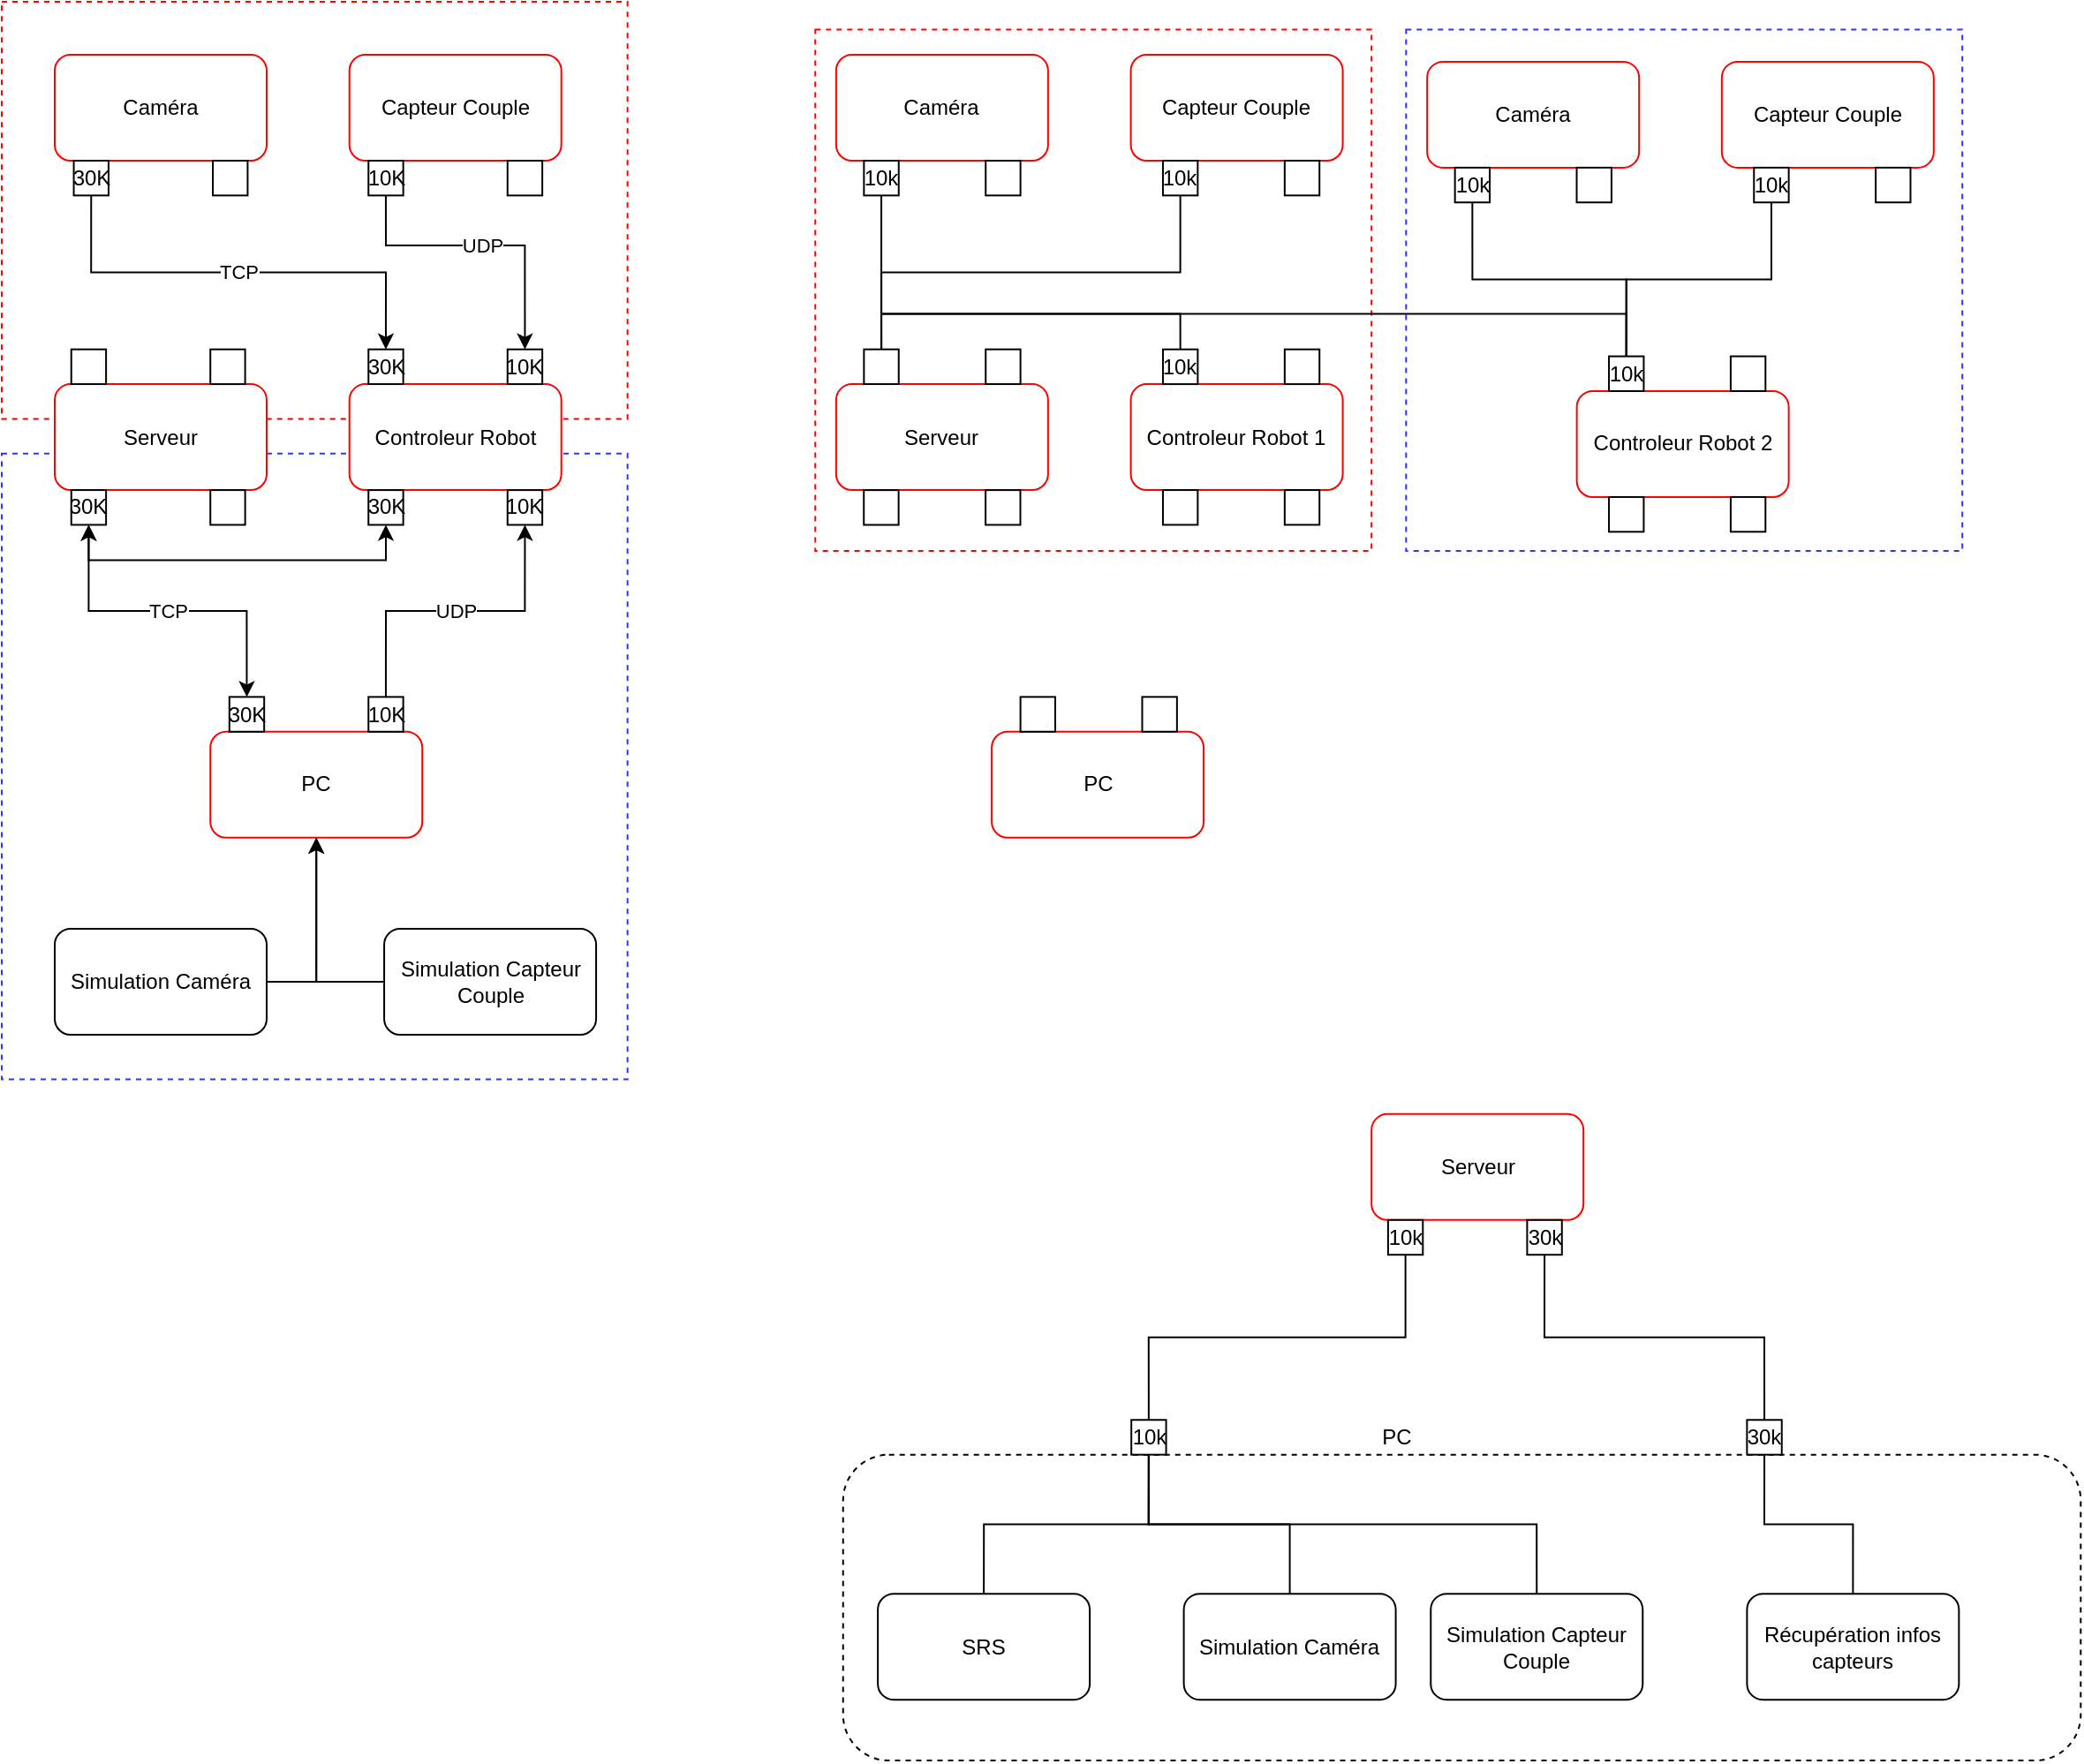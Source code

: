 <mxfile version="17.2.4" type="device"><diagram id="symEUgIa1s-B51x7ZJpL" name="Page-1"><mxGraphModel dx="1102" dy="863" grid="1" gridSize="3.937" guides="1" tooltips="1" connect="1" arrows="1" fold="1" page="1" pageScale="1" pageWidth="827" pageHeight="1169" math="0" shadow="0"><root><mxCell id="0"/><mxCell id="1" parent="0"/><mxCell id="ca8hgtlipQwdxCiFbQDY-117" value="" style="rounded=1;whiteSpace=wrap;html=1;dashed=1;strokeColor=#000000;fillColor=none;connectable=0;allowArrows=0;" vertex="1" parent="1"><mxGeometry x="476.38" y="822.83" width="700.78" height="173.23" as="geometry"/></mxCell><mxCell id="ca8hgtlipQwdxCiFbQDY-94" value="" style="rounded=0;whiteSpace=wrap;html=1;dashed=1;strokeColor=#FF0000;fillColor=none;connectable=0;allowArrows=0;" vertex="1" parent="1"><mxGeometry x="460.63" y="15.75" width="314.96" height="295.27" as="geometry"/></mxCell><mxCell id="ca8hgtlipQwdxCiFbQDY-95" value="" style="rounded=0;whiteSpace=wrap;html=1;dashed=1;strokeColor=#3333FF;fillColor=none;connectable=0;allowArrows=0;" vertex="1" parent="1"><mxGeometry x="795.147" y="15.747" width="314.96" height="295.27" as="geometry"/></mxCell><mxCell id="ca8hgtlipQwdxCiFbQDY-43" value="" style="rounded=0;whiteSpace=wrap;html=1;fillColor=none;dashed=1;strokeColor=#3333FF;connectable=0;allowArrows=0;" vertex="1" parent="1"><mxGeometry y="255.9" width="354.33" height="354.34" as="geometry"/></mxCell><mxCell id="ca8hgtlipQwdxCiFbQDY-44" value="" style="rounded=0;whiteSpace=wrap;html=1;dashed=1;strokeColor=#FF0000;fillColor=none;connectable=0;allowArrows=0;" vertex="1" parent="1"><mxGeometry width="354.33" height="236.22" as="geometry"/></mxCell><mxCell id="ca8hgtlipQwdxCiFbQDY-1" value="Caméra" style="rounded=1;whiteSpace=wrap;html=1;strokeColor=#FF0000;" vertex="1" parent="1"><mxGeometry x="30" y="30" width="120" height="60" as="geometry"/></mxCell><mxCell id="ca8hgtlipQwdxCiFbQDY-2" value="Capteur Couple" style="rounded=1;whiteSpace=wrap;html=1;strokeColor=#FF0000;" vertex="1" parent="1"><mxGeometry x="196.85" y="30" width="120" height="60" as="geometry"/></mxCell><mxCell id="ca8hgtlipQwdxCiFbQDY-3" value="PC" style="rounded=1;whiteSpace=wrap;html=1;strokeColor=#FF0000;" vertex="1" parent="1"><mxGeometry x="118.11" y="413.39" width="120" height="60" as="geometry"/></mxCell><mxCell id="ca8hgtlipQwdxCiFbQDY-4" value="Controleur Robot" style="rounded=1;whiteSpace=wrap;html=1;strokeColor=#FF0000;" vertex="1" parent="1"><mxGeometry x="196.85" y="216.54" width="120" height="60" as="geometry"/></mxCell><mxCell id="ca8hgtlipQwdxCiFbQDY-5" value="Serveur" style="rounded=1;whiteSpace=wrap;html=1;strokeColor=#FF0000;" vertex="1" parent="1"><mxGeometry x="30" y="216.54" width="120" height="60" as="geometry"/></mxCell><mxCell id="ca8hgtlipQwdxCiFbQDY-20" style="edgeStyle=orthogonalEdgeStyle;rounded=0;orthogonalLoop=1;jettySize=auto;html=1;exitX=1;exitY=0.5;exitDx=0;exitDy=0;entryX=0.5;entryY=1;entryDx=0;entryDy=0;strokeColor=#000000;" edge="1" parent="1" source="ca8hgtlipQwdxCiFbQDY-16" target="ca8hgtlipQwdxCiFbQDY-3"><mxGeometry relative="1" as="geometry"/></mxCell><mxCell id="ca8hgtlipQwdxCiFbQDY-16" value="Simulation Caméra" style="rounded=1;whiteSpace=wrap;html=1;" vertex="1" parent="1"><mxGeometry x="29.995" y="524.995" width="120" height="60" as="geometry"/></mxCell><mxCell id="ca8hgtlipQwdxCiFbQDY-19" style="edgeStyle=orthogonalEdgeStyle;rounded=0;orthogonalLoop=1;jettySize=auto;html=1;exitX=0;exitY=0.5;exitDx=0;exitDy=0;entryX=0.5;entryY=1;entryDx=0;entryDy=0;strokeColor=#000000;" edge="1" parent="1" source="ca8hgtlipQwdxCiFbQDY-17" target="ca8hgtlipQwdxCiFbQDY-3"><mxGeometry relative="1" as="geometry"/></mxCell><mxCell id="ca8hgtlipQwdxCiFbQDY-17" value="Simulation Capteur Couple" style="rounded=1;whiteSpace=wrap;html=1;" vertex="1" parent="1"><mxGeometry x="216.535" y="525.005" width="120" height="60" as="geometry"/></mxCell><mxCell id="ca8hgtlipQwdxCiFbQDY-37" style="edgeStyle=orthogonalEdgeStyle;rounded=0;orthogonalLoop=1;jettySize=auto;html=1;exitX=0.5;exitY=1;exitDx=0;exitDy=0;entryX=0.5;entryY=1;entryDx=0;entryDy=0;startArrow=classic;startFill=1;strokeColor=#000000;" edge="1" parent="1" source="ca8hgtlipQwdxCiFbQDY-26" target="ca8hgtlipQwdxCiFbQDY-30"><mxGeometry relative="1" as="geometry"/></mxCell><mxCell id="ca8hgtlipQwdxCiFbQDY-26" value="30K" style="rounded=0;whiteSpace=wrap;html=1;aspect=fixed;" vertex="1" parent="1"><mxGeometry x="39.37" y="276.54" width="19.69" height="19.69" as="geometry"/></mxCell><mxCell id="ca8hgtlipQwdxCiFbQDY-27" value="" style="rounded=0;whiteSpace=wrap;html=1;aspect=fixed;" vertex="1" parent="1"><mxGeometry x="118.115" y="276.545" width="19.69" height="19.69" as="geometry"/></mxCell><mxCell id="ca8hgtlipQwdxCiFbQDY-28" value="" style="rounded=0;whiteSpace=wrap;html=1;aspect=fixed;" vertex="1" parent="1"><mxGeometry x="39.365" y="196.845" width="19.69" height="19.69" as="geometry"/></mxCell><mxCell id="ca8hgtlipQwdxCiFbQDY-29" value="" style="rounded=0;whiteSpace=wrap;html=1;aspect=fixed;" vertex="1" parent="1"><mxGeometry x="118.11" y="196.85" width="19.69" height="19.69" as="geometry"/></mxCell><mxCell id="ca8hgtlipQwdxCiFbQDY-30" value="30K" style="rounded=0;whiteSpace=wrap;html=1;aspect=fixed;" vertex="1" parent="1"><mxGeometry x="207.63" y="276.55" width="19.69" height="19.69" as="geometry"/></mxCell><mxCell id="ca8hgtlipQwdxCiFbQDY-31" value="10K" style="rounded=0;whiteSpace=wrap;html=1;aspect=fixed;" vertex="1" parent="1"><mxGeometry x="286.375" y="276.555" width="19.69" height="19.69" as="geometry"/></mxCell><mxCell id="ca8hgtlipQwdxCiFbQDY-32" value="30K" style="rounded=0;whiteSpace=wrap;html=1;aspect=fixed;" vertex="1" parent="1"><mxGeometry x="207.635" y="196.845" width="19.69" height="19.69" as="geometry"/></mxCell><mxCell id="ca8hgtlipQwdxCiFbQDY-33" value="10K" style="rounded=0;whiteSpace=wrap;html=1;aspect=fixed;" vertex="1" parent="1"><mxGeometry x="286.38" y="196.85" width="19.69" height="19.69" as="geometry"/></mxCell><mxCell id="ca8hgtlipQwdxCiFbQDY-36" value="TCP" style="edgeStyle=orthogonalEdgeStyle;rounded=0;orthogonalLoop=1;jettySize=auto;html=1;exitX=0.5;exitY=0;exitDx=0;exitDy=0;entryX=0.5;entryY=1;entryDx=0;entryDy=0;strokeColor=#000000;startArrow=classic;startFill=1;" edge="1" parent="1" source="ca8hgtlipQwdxCiFbQDY-34" target="ca8hgtlipQwdxCiFbQDY-26"><mxGeometry relative="1" as="geometry"/></mxCell><mxCell id="ca8hgtlipQwdxCiFbQDY-34" value="30K" style="rounded=0;whiteSpace=wrap;html=1;aspect=fixed;" vertex="1" parent="1"><mxGeometry x="128.89" y="393.69" width="19.69" height="19.69" as="geometry"/></mxCell><mxCell id="ca8hgtlipQwdxCiFbQDY-38" value="UDP" style="edgeStyle=orthogonalEdgeStyle;rounded=0;orthogonalLoop=1;jettySize=auto;html=1;exitX=0.5;exitY=0;exitDx=0;exitDy=0;entryX=0.5;entryY=1;entryDx=0;entryDy=0;startArrow=none;startFill=0;strokeColor=#000000;" edge="1" parent="1" source="ca8hgtlipQwdxCiFbQDY-35" target="ca8hgtlipQwdxCiFbQDY-31"><mxGeometry relative="1" as="geometry"/></mxCell><mxCell id="ca8hgtlipQwdxCiFbQDY-35" value="10K" style="rounded=0;whiteSpace=wrap;html=1;aspect=fixed;" vertex="1" parent="1"><mxGeometry x="207.635" y="393.695" width="19.69" height="19.69" as="geometry"/></mxCell><mxCell id="ca8hgtlipQwdxCiFbQDY-46" value="TCP" style="edgeStyle=orthogonalEdgeStyle;rounded=0;orthogonalLoop=1;jettySize=auto;html=1;exitX=0.5;exitY=1;exitDx=0;exitDy=0;entryX=0.5;entryY=0;entryDx=0;entryDy=0;startArrow=none;startFill=0;strokeColor=#000000;" edge="1" parent="1" source="ca8hgtlipQwdxCiFbQDY-39" target="ca8hgtlipQwdxCiFbQDY-32"><mxGeometry relative="1" as="geometry"/></mxCell><mxCell id="ca8hgtlipQwdxCiFbQDY-39" value="30K" style="rounded=0;whiteSpace=wrap;html=1;aspect=fixed;" vertex="1" parent="1"><mxGeometry x="40.78" y="90.0" width="19.69" height="19.69" as="geometry"/></mxCell><mxCell id="ca8hgtlipQwdxCiFbQDY-40" value="" style="rounded=0;whiteSpace=wrap;html=1;aspect=fixed;" vertex="1" parent="1"><mxGeometry x="119.525" y="90.005" width="19.69" height="19.69" as="geometry"/></mxCell><mxCell id="ca8hgtlipQwdxCiFbQDY-48" value="UDP" style="edgeStyle=orthogonalEdgeStyle;rounded=0;orthogonalLoop=1;jettySize=auto;html=1;exitX=0.5;exitY=1;exitDx=0;exitDy=0;entryX=0.5;entryY=0;entryDx=0;entryDy=0;startArrow=none;startFill=0;strokeColor=#000000;" edge="1" parent="1" source="ca8hgtlipQwdxCiFbQDY-41" target="ca8hgtlipQwdxCiFbQDY-33"><mxGeometry relative="1" as="geometry"><Array as="points"><mxPoint x="218" y="138"/><mxPoint x="296" y="138"/></Array></mxGeometry></mxCell><mxCell id="ca8hgtlipQwdxCiFbQDY-41" value="10K" style="rounded=0;whiteSpace=wrap;html=1;aspect=fixed;" vertex="1" parent="1"><mxGeometry x="207.635" y="90.005" width="19.69" height="19.69" as="geometry"/></mxCell><mxCell id="ca8hgtlipQwdxCiFbQDY-42" value="" style="rounded=0;whiteSpace=wrap;html=1;aspect=fixed;" vertex="1" parent="1"><mxGeometry x="286.38" y="90.01" width="19.69" height="19.69" as="geometry"/></mxCell><mxCell id="ca8hgtlipQwdxCiFbQDY-50" value="Caméra" style="rounded=1;whiteSpace=wrap;html=1;strokeColor=#FF0000;" vertex="1" parent="1"><mxGeometry x="472.435" y="30.005" width="120" height="60" as="geometry"/></mxCell><mxCell id="ca8hgtlipQwdxCiFbQDY-51" value="Capteur Couple" style="rounded=1;whiteSpace=wrap;html=1;strokeColor=#FF0000;" vertex="1" parent="1"><mxGeometry x="639.285" y="30.005" width="120" height="60" as="geometry"/></mxCell><mxCell id="ca8hgtlipQwdxCiFbQDY-52" value="PC" style="rounded=1;whiteSpace=wrap;html=1;strokeColor=#FF0000;" vertex="1" parent="1"><mxGeometry x="560.545" y="413.395" width="120" height="60" as="geometry"/></mxCell><mxCell id="ca8hgtlipQwdxCiFbQDY-53" value="Controleur Robot 1" style="rounded=1;whiteSpace=wrap;html=1;strokeColor=#FF0000;" vertex="1" parent="1"><mxGeometry x="639.285" y="216.545" width="120" height="60" as="geometry"/></mxCell><mxCell id="ca8hgtlipQwdxCiFbQDY-54" value="Serveur" style="rounded=1;whiteSpace=wrap;html=1;strokeColor=#FF0000;" vertex="1" parent="1"><mxGeometry x="472.435" y="216.545" width="120" height="60" as="geometry"/></mxCell><mxCell id="ca8hgtlipQwdxCiFbQDY-69" style="edgeStyle=orthogonalEdgeStyle;rounded=0;orthogonalLoop=1;jettySize=auto;html=1;exitX=0.5;exitY=1;exitDx=0;exitDy=0;entryX=0.5;entryY=0;entryDx=0;entryDy=0;startArrow=none;startFill=0;strokeColor=#000000;endArrow=none;endFill=0;" edge="1" parent="1" source="ca8hgtlipQwdxCiFbQDY-55" target="ca8hgtlipQwdxCiFbQDY-63"><mxGeometry relative="1" as="geometry"/></mxCell><mxCell id="ca8hgtlipQwdxCiFbQDY-55" value="10k" style="rounded=0;whiteSpace=wrap;html=1;aspect=fixed;" vertex="1" parent="1"><mxGeometry x="488.185" y="90.005" width="19.69" height="19.69" as="geometry"/></mxCell><mxCell id="ca8hgtlipQwdxCiFbQDY-56" value="" style="rounded=0;whiteSpace=wrap;html=1;aspect=fixed;" vertex="1" parent="1"><mxGeometry x="557.12" y="90.0" width="19.69" height="19.69" as="geometry"/></mxCell><mxCell id="ca8hgtlipQwdxCiFbQDY-70" style="edgeStyle=orthogonalEdgeStyle;rounded=0;orthogonalLoop=1;jettySize=auto;html=1;exitX=0.5;exitY=1;exitDx=0;exitDy=0;startArrow=none;startFill=0;strokeColor=#000000;endArrow=none;endFill=0;" edge="1" parent="1" source="ca8hgtlipQwdxCiFbQDY-57" target="ca8hgtlipQwdxCiFbQDY-63"><mxGeometry relative="1" as="geometry"/></mxCell><mxCell id="ca8hgtlipQwdxCiFbQDY-57" value="10k" style="rounded=0;whiteSpace=wrap;html=1;aspect=fixed;" vertex="1" parent="1"><mxGeometry x="657.482" y="90.002" width="19.69" height="19.69" as="geometry"/></mxCell><mxCell id="ca8hgtlipQwdxCiFbQDY-58" value="" style="rounded=0;whiteSpace=wrap;html=1;aspect=fixed;" vertex="1" parent="1"><mxGeometry x="726.417" y="89.997" width="19.69" height="19.69" as="geometry"/></mxCell><mxCell id="ca8hgtlipQwdxCiFbQDY-59" value="" style="rounded=0;whiteSpace=wrap;html=1;aspect=fixed;" vertex="1" parent="1"><mxGeometry x="488.119" y="276.559" width="19.69" height="19.69" as="geometry"/></mxCell><mxCell id="ca8hgtlipQwdxCiFbQDY-60" value="" style="rounded=0;whiteSpace=wrap;html=1;aspect=fixed;" vertex="1" parent="1"><mxGeometry x="557.054" y="276.554" width="19.69" height="19.69" as="geometry"/></mxCell><mxCell id="ca8hgtlipQwdxCiFbQDY-61" value="" style="rounded=0;whiteSpace=wrap;html=1;aspect=fixed;" vertex="1" parent="1"><mxGeometry x="657.486" y="276.536" width="19.69" height="19.69" as="geometry"/></mxCell><mxCell id="ca8hgtlipQwdxCiFbQDY-62" value="" style="rounded=0;whiteSpace=wrap;html=1;aspect=fixed;" vertex="1" parent="1"><mxGeometry x="726.421" y="276.531" width="19.69" height="19.69" as="geometry"/></mxCell><mxCell id="ca8hgtlipQwdxCiFbQDY-63" value="" style="rounded=0;whiteSpace=wrap;html=1;aspect=fixed;" vertex="1" parent="1"><mxGeometry x="488.183" y="196.843" width="19.69" height="19.69" as="geometry"/></mxCell><mxCell id="ca8hgtlipQwdxCiFbQDY-64" value="" style="rounded=0;whiteSpace=wrap;html=1;aspect=fixed;" vertex="1" parent="1"><mxGeometry x="557.118" y="196.838" width="19.69" height="19.69" as="geometry"/></mxCell><mxCell id="ca8hgtlipQwdxCiFbQDY-71" style="edgeStyle=orthogonalEdgeStyle;rounded=0;orthogonalLoop=1;jettySize=auto;html=1;exitX=0.5;exitY=0;exitDx=0;exitDy=0;entryX=0.5;entryY=0;entryDx=0;entryDy=0;startArrow=none;startFill=0;strokeColor=#000000;endArrow=none;endFill=0;" edge="1" parent="1" source="ca8hgtlipQwdxCiFbQDY-65" target="ca8hgtlipQwdxCiFbQDY-63"><mxGeometry relative="1" as="geometry"/></mxCell><mxCell id="ca8hgtlipQwdxCiFbQDY-65" value="10k" style="rounded=0;whiteSpace=wrap;html=1;aspect=fixed;" vertex="1" parent="1"><mxGeometry x="657.49" y="196.86" width="19.69" height="19.69" as="geometry"/></mxCell><mxCell id="ca8hgtlipQwdxCiFbQDY-66" value="" style="rounded=0;whiteSpace=wrap;html=1;aspect=fixed;" vertex="1" parent="1"><mxGeometry x="726.425" y="196.855" width="19.69" height="19.69" as="geometry"/></mxCell><mxCell id="ca8hgtlipQwdxCiFbQDY-67" value="" style="rounded=0;whiteSpace=wrap;html=1;aspect=fixed;" vertex="1" parent="1"><mxGeometry x="576.807" y="393.687" width="19.69" height="19.69" as="geometry"/></mxCell><mxCell id="ca8hgtlipQwdxCiFbQDY-68" value="" style="rounded=0;whiteSpace=wrap;html=1;aspect=fixed;" vertex="1" parent="1"><mxGeometry x="645.742" y="393.682" width="19.69" height="19.69" as="geometry"/></mxCell><mxCell id="ca8hgtlipQwdxCiFbQDY-72" value="Caméra" style="rounded=1;whiteSpace=wrap;html=1;strokeColor=#FF0000;" vertex="1" parent="1"><mxGeometry x="807.082" y="33.942" width="120" height="60" as="geometry"/></mxCell><mxCell id="ca8hgtlipQwdxCiFbQDY-73" value="Capteur Couple" style="rounded=1;whiteSpace=wrap;html=1;strokeColor=#FF0000;" vertex="1" parent="1"><mxGeometry x="973.932" y="33.942" width="120" height="60" as="geometry"/></mxCell><mxCell id="ca8hgtlipQwdxCiFbQDY-74" value="Controleur Robot 2" style="rounded=1;whiteSpace=wrap;html=1;strokeColor=#FF0000;" vertex="1" parent="1"><mxGeometry x="891.822" y="220.482" width="120" height="60" as="geometry"/></mxCell><mxCell id="ca8hgtlipQwdxCiFbQDY-91" style="edgeStyle=orthogonalEdgeStyle;rounded=0;orthogonalLoop=1;jettySize=auto;html=1;exitX=0.5;exitY=1;exitDx=0;exitDy=0;entryX=0.5;entryY=0;entryDx=0;entryDy=0;startArrow=none;startFill=0;strokeColor=#000000;endArrow=none;endFill=0;" edge="1" parent="1" source="ca8hgtlipQwdxCiFbQDY-77" target="ca8hgtlipQwdxCiFbQDY-89"><mxGeometry relative="1" as="geometry"/></mxCell><mxCell id="ca8hgtlipQwdxCiFbQDY-77" value="10k" style="rounded=0;whiteSpace=wrap;html=1;aspect=fixed;" vertex="1" parent="1"><mxGeometry x="822.832" y="93.942" width="19.69" height="19.69" as="geometry"/></mxCell><mxCell id="ca8hgtlipQwdxCiFbQDY-78" value="" style="rounded=0;whiteSpace=wrap;html=1;aspect=fixed;" vertex="1" parent="1"><mxGeometry x="891.767" y="93.937" width="19.69" height="19.69" as="geometry"/></mxCell><mxCell id="ca8hgtlipQwdxCiFbQDY-92" style="edgeStyle=orthogonalEdgeStyle;rounded=0;orthogonalLoop=1;jettySize=auto;html=1;exitX=0.5;exitY=1;exitDx=0;exitDy=0;startArrow=none;startFill=0;strokeColor=#000000;endArrow=none;endFill=0;" edge="1" parent="1" source="ca8hgtlipQwdxCiFbQDY-80" target="ca8hgtlipQwdxCiFbQDY-89"><mxGeometry relative="1" as="geometry"/></mxCell><mxCell id="ca8hgtlipQwdxCiFbQDY-80" value="10k" style="rounded=0;whiteSpace=wrap;html=1;aspect=fixed;" vertex="1" parent="1"><mxGeometry x="992.129" y="93.939" width="19.69" height="19.69" as="geometry"/></mxCell><mxCell id="ca8hgtlipQwdxCiFbQDY-81" value="" style="rounded=0;whiteSpace=wrap;html=1;aspect=fixed;" vertex="1" parent="1"><mxGeometry x="1061.064" y="93.934" width="19.69" height="19.69" as="geometry"/></mxCell><mxCell id="ca8hgtlipQwdxCiFbQDY-84" value="" style="rounded=0;whiteSpace=wrap;html=1;aspect=fixed;" vertex="1" parent="1"><mxGeometry x="910.023" y="280.473" width="19.69" height="19.69" as="geometry"/></mxCell><mxCell id="ca8hgtlipQwdxCiFbQDY-85" value="" style="rounded=0;whiteSpace=wrap;html=1;aspect=fixed;" vertex="1" parent="1"><mxGeometry x="978.958" y="280.468" width="19.69" height="19.69" as="geometry"/></mxCell><mxCell id="ca8hgtlipQwdxCiFbQDY-93" style="edgeStyle=orthogonalEdgeStyle;rounded=0;orthogonalLoop=1;jettySize=auto;html=1;exitX=0.5;exitY=0;exitDx=0;exitDy=0;entryX=0.5;entryY=0;entryDx=0;entryDy=0;startArrow=none;startFill=0;strokeColor=#000000;endArrow=none;endFill=0;" edge="1" parent="1" source="ca8hgtlipQwdxCiFbQDY-89" target="ca8hgtlipQwdxCiFbQDY-63"><mxGeometry relative="1" as="geometry"/></mxCell><mxCell id="ca8hgtlipQwdxCiFbQDY-89" value="10k" style="rounded=0;whiteSpace=wrap;html=1;aspect=fixed;" vertex="1" parent="1"><mxGeometry x="910.027" y="200.797" width="19.69" height="19.69" as="geometry"/></mxCell><mxCell id="ca8hgtlipQwdxCiFbQDY-90" value="" style="rounded=0;whiteSpace=wrap;html=1;aspect=fixed;" vertex="1" parent="1"><mxGeometry x="978.962" y="200.792" width="19.69" height="19.69" as="geometry"/></mxCell><mxCell id="ca8hgtlipQwdxCiFbQDY-98" value="SRS" style="rounded=1;whiteSpace=wrap;html=1;strokeColor=#000000;" vertex="1" parent="1"><mxGeometry x="496.057" y="901.577" width="120" height="60" as="geometry"/></mxCell><mxCell id="ca8hgtlipQwdxCiFbQDY-123" style="edgeStyle=orthogonalEdgeStyle;rounded=0;orthogonalLoop=1;jettySize=auto;html=1;exitX=0.5;exitY=0;exitDx=0;exitDy=0;entryX=0.5;entryY=1;entryDx=0;entryDy=0;startArrow=none;startFill=0;endArrow=none;endFill=0;strokeColor=#000000;" edge="1" parent="1" source="ca8hgtlipQwdxCiFbQDY-101" target="ca8hgtlipQwdxCiFbQDY-107"><mxGeometry relative="1" as="geometry"/></mxCell><mxCell id="ca8hgtlipQwdxCiFbQDY-101" value="Simulation Caméra" style="rounded=1;whiteSpace=wrap;html=1;" vertex="1" parent="1"><mxGeometry x="669.302" y="901.572" width="120" height="60" as="geometry"/></mxCell><mxCell id="ca8hgtlipQwdxCiFbQDY-125" style="edgeStyle=orthogonalEdgeStyle;rounded=0;orthogonalLoop=1;jettySize=auto;html=1;exitX=0.5;exitY=0;exitDx=0;exitDy=0;entryX=0.5;entryY=1;entryDx=0;entryDy=0;startArrow=none;startFill=0;endArrow=none;endFill=0;strokeColor=#000000;" edge="1" parent="1" source="ca8hgtlipQwdxCiFbQDY-103" target="ca8hgtlipQwdxCiFbQDY-107"><mxGeometry relative="1" as="geometry"/></mxCell><mxCell id="ca8hgtlipQwdxCiFbQDY-103" value="Simulation Capteur Couple" style="rounded=1;whiteSpace=wrap;html=1;" vertex="1" parent="1"><mxGeometry x="809.132" y="901.572" width="120" height="60" as="geometry"/></mxCell><mxCell id="ca8hgtlipQwdxCiFbQDY-119" style="edgeStyle=orthogonalEdgeStyle;rounded=0;orthogonalLoop=1;jettySize=auto;html=1;exitX=0.5;exitY=0;exitDx=0;exitDy=0;entryX=0.5;entryY=1;entryDx=0;entryDy=0;startArrow=none;startFill=0;endArrow=none;endFill=0;strokeColor=#000000;" edge="1" parent="1" source="ca8hgtlipQwdxCiFbQDY-107" target="ca8hgtlipQwdxCiFbQDY-105"><mxGeometry relative="1" as="geometry"/></mxCell><mxCell id="ca8hgtlipQwdxCiFbQDY-122" style="edgeStyle=orthogonalEdgeStyle;rounded=0;orthogonalLoop=1;jettySize=auto;html=1;exitX=0.5;exitY=1;exitDx=0;exitDy=0;entryX=0.5;entryY=0;entryDx=0;entryDy=0;startArrow=none;startFill=0;endArrow=none;endFill=0;strokeColor=#000000;" edge="1" parent="1" source="ca8hgtlipQwdxCiFbQDY-107" target="ca8hgtlipQwdxCiFbQDY-98"><mxGeometry relative="1" as="geometry"/></mxCell><mxCell id="ca8hgtlipQwdxCiFbQDY-107" value="10k" style="rounded=0;whiteSpace=wrap;html=1;aspect=fixed;" vertex="1" parent="1"><mxGeometry x="639.592" y="803.132" width="19.69" height="19.69" as="geometry"/></mxCell><mxCell id="ca8hgtlipQwdxCiFbQDY-127" style="edgeStyle=orthogonalEdgeStyle;rounded=0;orthogonalLoop=1;jettySize=auto;html=1;exitX=0.5;exitY=1;exitDx=0;exitDy=0;entryX=0.5;entryY=0;entryDx=0;entryDy=0;startArrow=none;startFill=0;endArrow=none;endFill=0;strokeColor=#000000;" edge="1" parent="1" source="ca8hgtlipQwdxCiFbQDY-108" target="ca8hgtlipQwdxCiFbQDY-121"><mxGeometry relative="1" as="geometry"/></mxCell><mxCell id="ca8hgtlipQwdxCiFbQDY-128" style="edgeStyle=orthogonalEdgeStyle;rounded=0;orthogonalLoop=1;jettySize=auto;html=1;exitX=0.5;exitY=0;exitDx=0;exitDy=0;entryX=0.5;entryY=1;entryDx=0;entryDy=0;startArrow=none;startFill=0;endArrow=none;endFill=0;strokeColor=#000000;" edge="1" parent="1" source="ca8hgtlipQwdxCiFbQDY-108" target="ca8hgtlipQwdxCiFbQDY-106"><mxGeometry relative="1" as="geometry"/></mxCell><mxCell id="ca8hgtlipQwdxCiFbQDY-108" value="30k" style="rounded=0;whiteSpace=wrap;html=1;aspect=fixed;" vertex="1" parent="1"><mxGeometry x="988.187" y="803.137" width="19.69" height="19.69" as="geometry"/></mxCell><mxCell id="ca8hgtlipQwdxCiFbQDY-118" value="PC" style="text;html=1;strokeColor=none;fillColor=none;align=center;verticalAlign=middle;whiteSpace=wrap;rounded=0;dashed=1;" vertex="1" parent="1"><mxGeometry x="759.84" y="797.98" width="60" height="30" as="geometry"/></mxCell><mxCell id="ca8hgtlipQwdxCiFbQDY-121" value="Récupération infos capteurs" style="rounded=1;whiteSpace=wrap;html=1;" vertex="1" parent="1"><mxGeometry x="988.189" y="901.579" width="120" height="60" as="geometry"/></mxCell><mxCell id="ca8hgtlipQwdxCiFbQDY-129" value="" style="group" vertex="1" connectable="0" parent="1"><mxGeometry x="775.587" y="629.917" width="120" height="79.695" as="geometry"/></mxCell><mxCell id="ca8hgtlipQwdxCiFbQDY-99" value="Serveur" style="rounded=1;whiteSpace=wrap;html=1;strokeColor=#FF0000;" vertex="1" parent="ca8hgtlipQwdxCiFbQDY-129"><mxGeometry width="120" height="60" as="geometry"/></mxCell><mxCell id="ca8hgtlipQwdxCiFbQDY-105" value="10k" style="rounded=0;whiteSpace=wrap;html=1;aspect=fixed;" vertex="1" parent="ca8hgtlipQwdxCiFbQDY-129"><mxGeometry x="9.37" y="60" width="19.69" height="19.69" as="geometry"/></mxCell><mxCell id="ca8hgtlipQwdxCiFbQDY-106" value="30k" style="rounded=0;whiteSpace=wrap;html=1;aspect=fixed;" vertex="1" parent="ca8hgtlipQwdxCiFbQDY-129"><mxGeometry x="88.115" y="60.005" width="19.69" height="19.69" as="geometry"/></mxCell></root></mxGraphModel></diagram></mxfile>